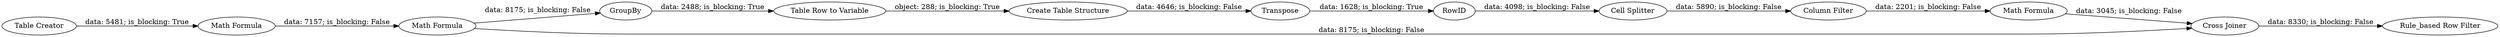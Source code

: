 digraph {
	"9177719034648705422_14" [label="Math Formula"]
	"9177719034648705422_2" [label="Math Formula"]
	"9177719034648705422_13" [label="Rule_based Row Filter"]
	"9177719034648705422_1" [label="Table Creator"]
	"9177719034648705422_8" [label=Transpose]
	"9177719034648705422_6" [label="Table Row to Variable"]
	"9177719034648705422_7" [label="Create Table Structure"]
	"9177719034648705422_9" [label=RowID]
	"9177719034648705422_4" [label=GroupBy]
	"9177719034648705422_10" [label="Cell Splitter"]
	"9177719034648705422_3" [label="Math Formula"]
	"9177719034648705422_12" [label="Cross Joiner"]
	"9177719034648705422_11" [label="Column Filter"]
	"9177719034648705422_14" -> "9177719034648705422_12" [label="data: 3045; is_blocking: False"]
	"9177719034648705422_12" -> "9177719034648705422_13" [label="data: 8330; is_blocking: False"]
	"9177719034648705422_10" -> "9177719034648705422_11" [label="data: 5890; is_blocking: False"]
	"9177719034648705422_7" -> "9177719034648705422_8" [label="data: 4646; is_blocking: False"]
	"9177719034648705422_2" -> "9177719034648705422_3" [label="data: 7157; is_blocking: False"]
	"9177719034648705422_3" -> "9177719034648705422_12" [label="data: 8175; is_blocking: False"]
	"9177719034648705422_4" -> "9177719034648705422_6" [label="data: 2488; is_blocking: True"]
	"9177719034648705422_6" -> "9177719034648705422_7" [label="object: 288; is_blocking: True"]
	"9177719034648705422_11" -> "9177719034648705422_14" [label="data: 2201; is_blocking: False"]
	"9177719034648705422_9" -> "9177719034648705422_10" [label="data: 4098; is_blocking: False"]
	"9177719034648705422_1" -> "9177719034648705422_2" [label="data: 5481; is_blocking: True"]
	"9177719034648705422_3" -> "9177719034648705422_4" [label="data: 8175; is_blocking: False"]
	"9177719034648705422_8" -> "9177719034648705422_9" [label="data: 1628; is_blocking: True"]
	rankdir=LR
}

